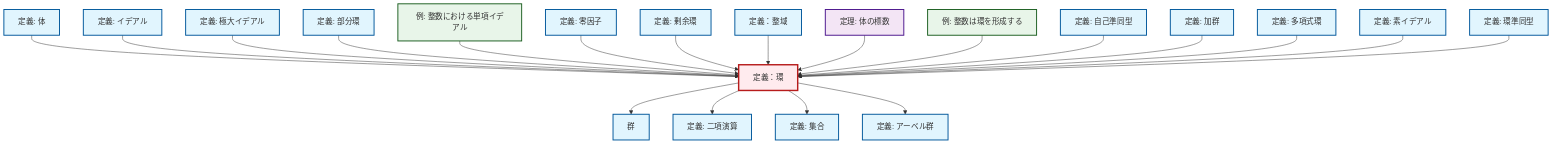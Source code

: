graph TD
    classDef definition fill:#e1f5fe,stroke:#01579b,stroke-width:2px
    classDef theorem fill:#f3e5f5,stroke:#4a148c,stroke-width:2px
    classDef axiom fill:#fff3e0,stroke:#e65100,stroke-width:2px
    classDef example fill:#e8f5e9,stroke:#1b5e20,stroke-width:2px
    classDef current fill:#ffebee,stroke:#b71c1c,stroke-width:3px
    def-maximal-ideal["定義: 極大イデアル"]:::definition
    def-ring-homomorphism["定義: 環準同型"]:::definition
    def-integral-domain["定義：整域"]:::definition
    def-quotient-ring["定義: 剰余環"]:::definition
    def-polynomial-ring["定義: 多項式環"]:::definition
    def-abelian-group["定義: アーベル群"]:::definition
    thm-field-characteristic["定理: 体の標数"]:::theorem
    def-endomorphism["定義: 自己準同型"]:::definition
    def-field["定義: 体"]:::definition
    def-zero-divisor["定義: 零因子"]:::definition
    def-module["定義: 加群"]:::definition
    def-set["定義: 集合"]:::definition
    def-ideal["定義: イデアル"]:::definition
    ex-principal-ideal["例: 整数における単項イデアル"]:::example
    def-subring["定義: 部分環"]:::definition
    ex-integers-ring["例: 整数は環を形成する"]:::example
    def-prime-ideal["定義: 素イデアル"]:::definition
    def-group["群"]:::definition
    def-ring["定義：環"]:::definition
    def-binary-operation["定義: 二項演算"]:::definition
    def-ring --> def-group
    def-field --> def-ring
    def-ideal --> def-ring
    def-ring --> def-binary-operation
    def-maximal-ideal --> def-ring
    def-subring --> def-ring
    ex-principal-ideal --> def-ring
    def-zero-divisor --> def-ring
    def-ring --> def-set
    def-quotient-ring --> def-ring
    def-integral-domain --> def-ring
    def-ring --> def-abelian-group
    thm-field-characteristic --> def-ring
    ex-integers-ring --> def-ring
    def-endomorphism --> def-ring
    def-module --> def-ring
    def-polynomial-ring --> def-ring
    def-prime-ideal --> def-ring
    def-ring-homomorphism --> def-ring
    class def-ring current